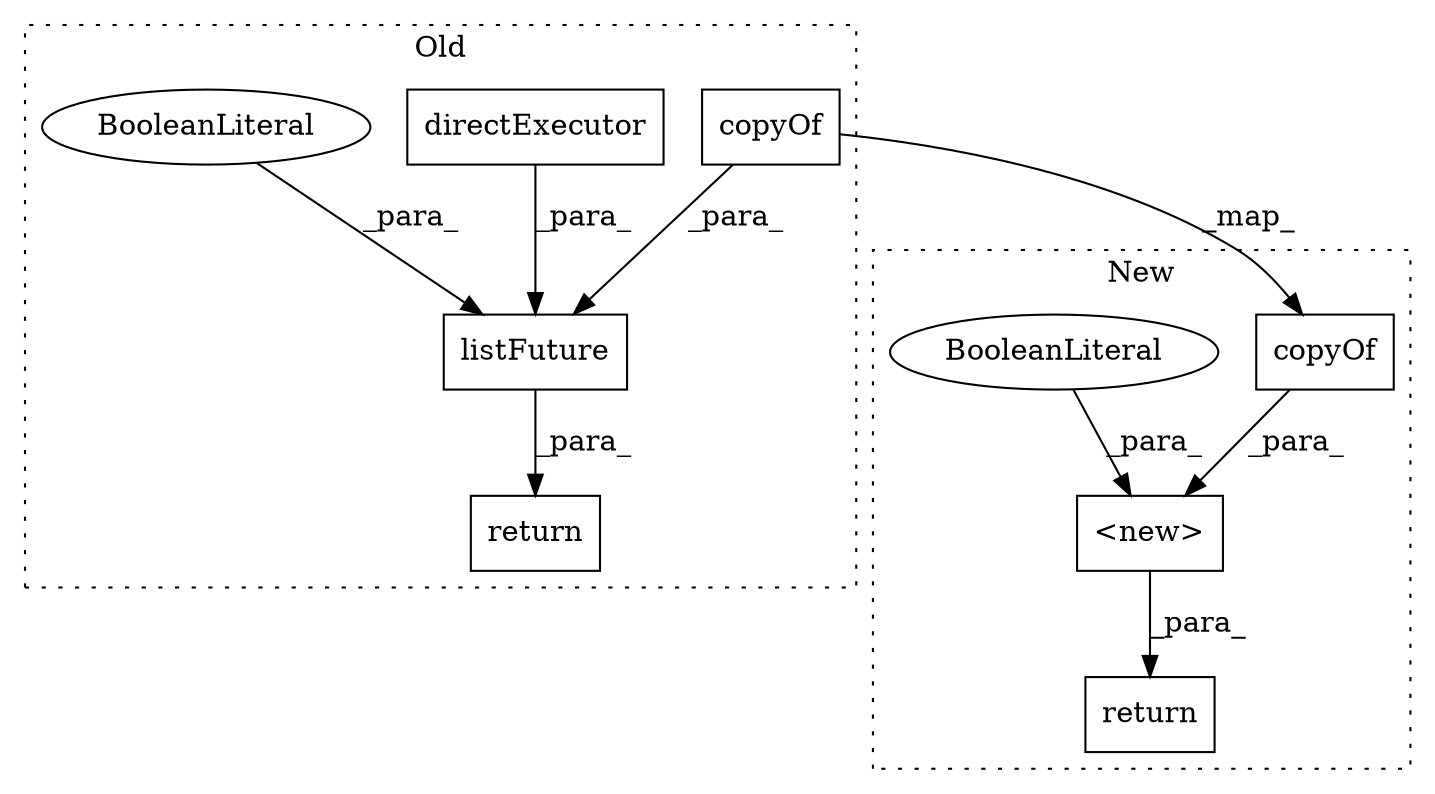 digraph G {
subgraph cluster0 {
1 [label="copyOf" a="32" s="48613,48627" l="7,1" shape="box"];
4 [label="listFuture" a="32" s="48588,48652" l="11,1" shape="box"];
5 [label="directExecutor" a="32" s="48636" l="16" shape="box"];
7 [label="BooleanLiteral" a="9" s="48630" l="4" shape="ellipse"];
8 [label="return" a="41" s="48581" l="7" shape="box"];
label = "Old";
style="dotted";
}
subgraph cluster1 {
2 [label="copyOf" a="32" s="48663,48677" l="7,1" shape="box"];
3 [label="<new>" a="14" s="48631,48684" l="18,1" shape="box"];
6 [label="BooleanLiteral" a="9" s="48680" l="4" shape="ellipse"];
9 [label="return" a="41" s="48624" l="7" shape="box"];
label = "New";
style="dotted";
}
1 -> 4 [label="_para_"];
1 -> 2 [label="_map_"];
2 -> 3 [label="_para_"];
3 -> 9 [label="_para_"];
4 -> 8 [label="_para_"];
5 -> 4 [label="_para_"];
6 -> 3 [label="_para_"];
7 -> 4 [label="_para_"];
}